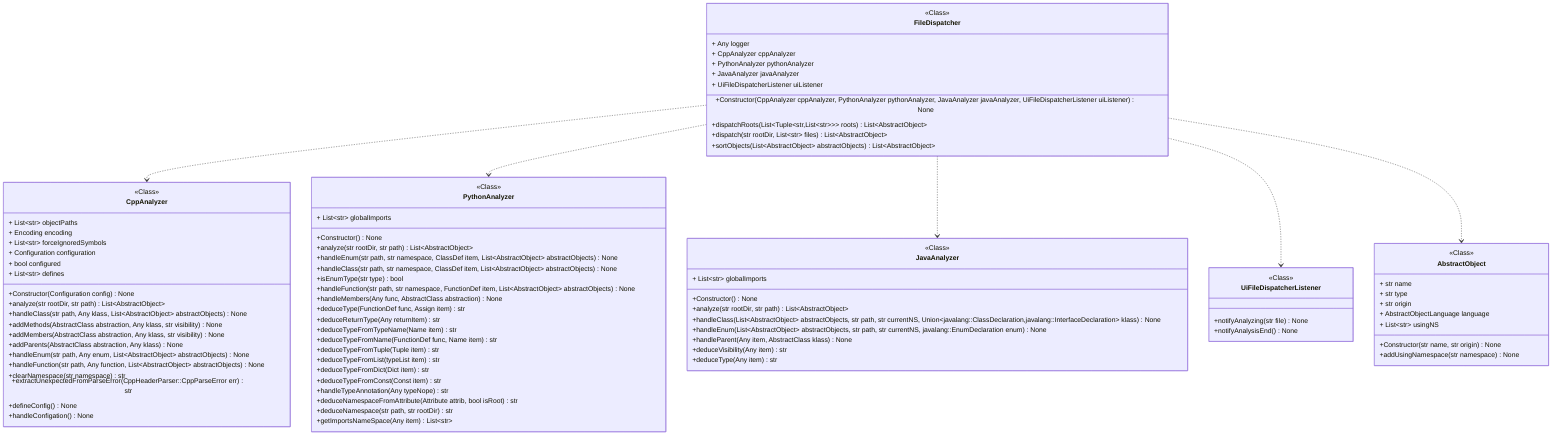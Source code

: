 classDiagram
class FileDispatcher {
<<Class>>
+ Any logger
+ CppAnalyzer cppAnalyzer
+ PythonAnalyzer pythonAnalyzer
+ JavaAnalyzer javaAnalyzer
+ UiFileDispatcherListener uiListener
+Constructor(CppAnalyzer cppAnalyzer, PythonAnalyzer pythonAnalyzer, JavaAnalyzer javaAnalyzer, UiFileDispatcherListener uiListener) None
+dispatchRoots(List&lt;Tuple&lt;str,List&lt;str&gt;&gt;&gt; roots) List~AbstractObject~
+dispatch(str rootDir, List~str~ files) List~AbstractObject~
+sortObjects(List~AbstractObject~ abstractObjects) List~AbstractObject~
}
class CppAnalyzer {
<<Class>>
+ List~str~ objectPaths
+ Encoding encoding
+ List~str~ forceIgnoredSymbols
+ Configuration configuration
+ bool configured
+ List~str~ defines
+Constructor(Configuration config) None
+analyze(str rootDir, str path) List~AbstractObject~
+handleClass(str path, Any klass, List~AbstractObject~ abstractObjects) None
+addMethods(AbstractClass abstraction, Any klass, str visibility) None
+addMembers(AbstractClass abstraction, Any klass, str visibility) None
+addParents(AbstractClass abstraction, Any klass) None
+handleEnum(str path, Any enum, List~AbstractObject~ abstractObjects) None
+handleFunction(str path, Any function, List~AbstractObject~ abstractObjects) None
+clearNamespace(str namespace) str
+extractUnexpectedFromParseError(CppHeaderParser::CppParseError err) str
+defineConfig() None
+handleConfigation() None
}
link CppAnalyzer "class££pycodeanalyzer::core::languages::analyzers::cppanalyzer::CppAnalyzer"
class PythonAnalyzer {
<<Class>>
+ List~str~ globalImports
+Constructor() None
+analyze(str rootDir, str path) List~AbstractObject~
+handleEnum(str path, str namespace, ClassDef item, List~AbstractObject~ abstractObjects) None
+handleClass(str path, str namespace, ClassDef item, List~AbstractObject~ abstractObjects) None
+isEnumType(str type) bool
+handleFunction(str path, str namespace, FunctionDef item, List~AbstractObject~ abstractObjects) None
+handleMembers(Any func, AbstractClass abstraction) None
+deduceType(FunctionDef func, Assign item) str
+deduceReturnType(Any returnItem) str
+deduceTypeFromTypeName(Name item) str
+deduceTypeFromName(FunctionDef func, Name item) str
+deduceTypeFromTuple(Tuple item) str
+deduceTypeFromList(typeList item) str
+deduceTypeFromDict(Dict item) str
+deduceTypeFromConst(Const item) str
+handleTypeAnnotation(Any typeNope) str
+deduceNamespaceFromAttribute(Attribute attrib, bool isRoot) str
+deduceNamespace(str path, str rootDir) str
+getImportsNameSpace(Any item) List~str~
}
link PythonAnalyzer "class££pycodeanalyzer::core::languages::analyzers::pythonanalyzer::PythonAnalyzer"
class JavaAnalyzer {
<<Class>>
+ List~str~ globalImports
+Constructor() None
+analyze(str rootDir, str path) List~AbstractObject~
+handleClass(List~AbstractObject~ abstractObjects, str path, str currentNS, Union~javalang::ClassDeclaration,javalang::InterfaceDeclaration~ klass) None
+handleEnum(List~AbstractObject~ abstractObjects, str path, str currentNS, javalang::EnumDeclaration enum) None
+handleParent(Any item, AbstractClass klass) None
+deduceVisibility(Any item) str
+deduceType(Any item) str
}
link JavaAnalyzer "class££pycodeanalyzer::core::languages::analyzers::javaanalyzer::JavaAnalyzer"
class UiFileDispatcherListener {
<<Class>>
+notifyAnalyzing(str file) None
+notifyAnalysisEnd() None
}
link UiFileDispatcherListener "class££pycodeanalyzer::ui::app::UiFileDispatcherListener"
class AbstractObject {
<<Class>>
+ str name
+ str type
+ str origin
+ AbstractObjectLanguage language
+ List~str~ usingNS
+Constructor(str name, str origin) None
+addUsingNamespace(str namespace) None
}
link AbstractObject "class££pycodeanalyzer::core::abstraction::objects::AbstractObject"
FileDispatcher ..> CppAnalyzer
FileDispatcher ..> PythonAnalyzer
FileDispatcher ..> JavaAnalyzer
FileDispatcher ..> UiFileDispatcherListener
FileDispatcher ..> AbstractObject